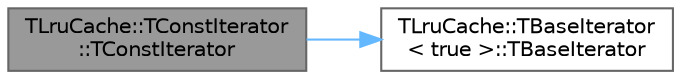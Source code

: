 digraph "TLruCache::TConstIterator::TConstIterator"
{
 // INTERACTIVE_SVG=YES
 // LATEX_PDF_SIZE
  bgcolor="transparent";
  edge [fontname=Helvetica,fontsize=10,labelfontname=Helvetica,labelfontsize=10];
  node [fontname=Helvetica,fontsize=10,shape=box,height=0.2,width=0.4];
  rankdir="LR";
  Node1 [id="Node000001",label="TLruCache::TConstIterator\l::TConstIterator",height=0.2,width=0.4,color="gray40", fillcolor="grey60", style="filled", fontcolor="black",tooltip=" "];
  Node1 -> Node2 [id="edge1_Node000001_Node000002",color="steelblue1",style="solid",tooltip=" "];
  Node2 [id="Node000002",label="TLruCache::TBaseIterator\l\< true \>::TBaseIterator",height=0.2,width=0.4,color="grey40", fillcolor="white", style="filled",URL="$da/d9e/classTLruCache_1_1TBaseIterator.html#a636b5a69b9c3b4bd35388eed5c9bce22",tooltip=" "];
}
